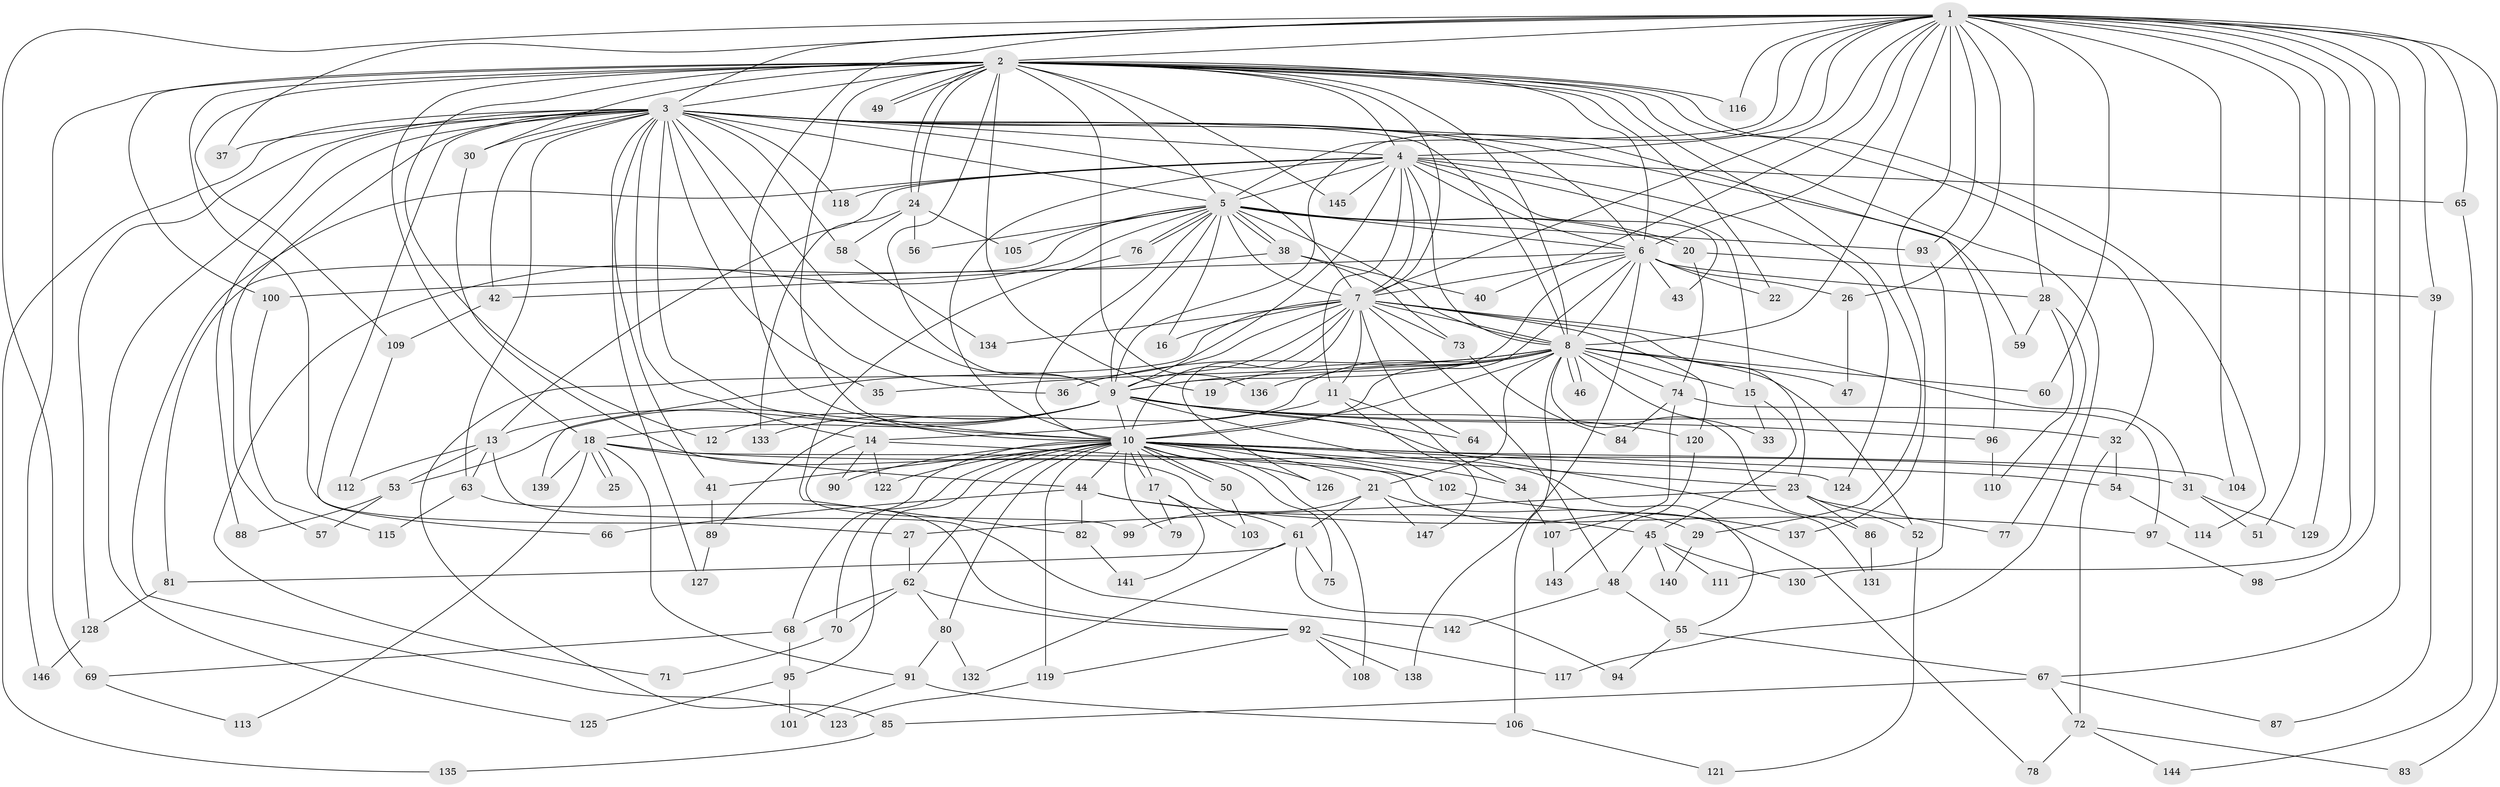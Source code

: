 // Generated by graph-tools (version 1.1) at 2025/11/02/27/25 16:11:03]
// undirected, 147 vertices, 319 edges
graph export_dot {
graph [start="1"]
  node [color=gray90,style=filled];
  1;
  2;
  3;
  4;
  5;
  6;
  7;
  8;
  9;
  10;
  11;
  12;
  13;
  14;
  15;
  16;
  17;
  18;
  19;
  20;
  21;
  22;
  23;
  24;
  25;
  26;
  27;
  28;
  29;
  30;
  31;
  32;
  33;
  34;
  35;
  36;
  37;
  38;
  39;
  40;
  41;
  42;
  43;
  44;
  45;
  46;
  47;
  48;
  49;
  50;
  51;
  52;
  53;
  54;
  55;
  56;
  57;
  58;
  59;
  60;
  61;
  62;
  63;
  64;
  65;
  66;
  67;
  68;
  69;
  70;
  71;
  72;
  73;
  74;
  75;
  76;
  77;
  78;
  79;
  80;
  81;
  82;
  83;
  84;
  85;
  86;
  87;
  88;
  89;
  90;
  91;
  92;
  93;
  94;
  95;
  96;
  97;
  98;
  99;
  100;
  101;
  102;
  103;
  104;
  105;
  106;
  107;
  108;
  109;
  110;
  111;
  112;
  113;
  114;
  115;
  116;
  117;
  118;
  119;
  120;
  121;
  122;
  123;
  124;
  125;
  126;
  127;
  128;
  129;
  130;
  131;
  132;
  133;
  134;
  135;
  136;
  137;
  138;
  139;
  140;
  141;
  142;
  143;
  144;
  145;
  146;
  147;
  1 -- 2;
  1 -- 3;
  1 -- 4;
  1 -- 5;
  1 -- 6;
  1 -- 7;
  1 -- 8;
  1 -- 9;
  1 -- 10;
  1 -- 26;
  1 -- 28;
  1 -- 37;
  1 -- 39;
  1 -- 40;
  1 -- 51;
  1 -- 60;
  1 -- 65;
  1 -- 67;
  1 -- 69;
  1 -- 83;
  1 -- 93;
  1 -- 98;
  1 -- 104;
  1 -- 116;
  1 -- 129;
  1 -- 130;
  1 -- 137;
  2 -- 3;
  2 -- 4;
  2 -- 5;
  2 -- 6;
  2 -- 7;
  2 -- 8;
  2 -- 9;
  2 -- 10;
  2 -- 12;
  2 -- 18;
  2 -- 19;
  2 -- 22;
  2 -- 24;
  2 -- 24;
  2 -- 27;
  2 -- 29;
  2 -- 30;
  2 -- 32;
  2 -- 49;
  2 -- 49;
  2 -- 100;
  2 -- 109;
  2 -- 114;
  2 -- 116;
  2 -- 117;
  2 -- 136;
  2 -- 145;
  2 -- 146;
  3 -- 4;
  3 -- 5;
  3 -- 6;
  3 -- 7;
  3 -- 8;
  3 -- 9;
  3 -- 10;
  3 -- 14;
  3 -- 30;
  3 -- 35;
  3 -- 36;
  3 -- 37;
  3 -- 41;
  3 -- 42;
  3 -- 57;
  3 -- 58;
  3 -- 59;
  3 -- 63;
  3 -- 66;
  3 -- 88;
  3 -- 96;
  3 -- 118;
  3 -- 125;
  3 -- 127;
  3 -- 128;
  3 -- 135;
  4 -- 5;
  4 -- 6;
  4 -- 7;
  4 -- 8;
  4 -- 9;
  4 -- 10;
  4 -- 11;
  4 -- 13;
  4 -- 15;
  4 -- 43;
  4 -- 65;
  4 -- 118;
  4 -- 123;
  4 -- 124;
  4 -- 145;
  5 -- 6;
  5 -- 7;
  5 -- 8;
  5 -- 9;
  5 -- 10;
  5 -- 16;
  5 -- 20;
  5 -- 20;
  5 -- 38;
  5 -- 38;
  5 -- 56;
  5 -- 71;
  5 -- 76;
  5 -- 76;
  5 -- 81;
  5 -- 93;
  5 -- 105;
  6 -- 7;
  6 -- 8;
  6 -- 9;
  6 -- 10;
  6 -- 22;
  6 -- 26;
  6 -- 28;
  6 -- 43;
  6 -- 100;
  6 -- 138;
  7 -- 8;
  7 -- 9;
  7 -- 10;
  7 -- 11;
  7 -- 16;
  7 -- 23;
  7 -- 31;
  7 -- 48;
  7 -- 64;
  7 -- 73;
  7 -- 85;
  7 -- 120;
  7 -- 126;
  7 -- 134;
  7 -- 139;
  8 -- 9;
  8 -- 10;
  8 -- 15;
  8 -- 19;
  8 -- 21;
  8 -- 33;
  8 -- 35;
  8 -- 36;
  8 -- 46;
  8 -- 46;
  8 -- 47;
  8 -- 52;
  8 -- 60;
  8 -- 74;
  8 -- 86;
  8 -- 89;
  8 -- 106;
  8 -- 136;
  9 -- 10;
  9 -- 12;
  9 -- 13;
  9 -- 18;
  9 -- 32;
  9 -- 53;
  9 -- 55;
  9 -- 64;
  9 -- 96;
  9 -- 120;
  9 -- 131;
  9 -- 133;
  10 -- 17;
  10 -- 17;
  10 -- 21;
  10 -- 23;
  10 -- 34;
  10 -- 41;
  10 -- 44;
  10 -- 50;
  10 -- 50;
  10 -- 54;
  10 -- 62;
  10 -- 68;
  10 -- 70;
  10 -- 75;
  10 -- 79;
  10 -- 80;
  10 -- 90;
  10 -- 95;
  10 -- 102;
  10 -- 104;
  10 -- 108;
  10 -- 119;
  10 -- 122;
  10 -- 124;
  10 -- 126;
  11 -- 14;
  11 -- 34;
  11 -- 147;
  13 -- 53;
  13 -- 63;
  13 -- 112;
  13 -- 142;
  14 -- 90;
  14 -- 99;
  14 -- 102;
  14 -- 122;
  15 -- 33;
  15 -- 45;
  17 -- 79;
  17 -- 103;
  17 -- 141;
  18 -- 25;
  18 -- 25;
  18 -- 31;
  18 -- 44;
  18 -- 78;
  18 -- 91;
  18 -- 113;
  18 -- 139;
  20 -- 39;
  20 -- 74;
  21 -- 29;
  21 -- 61;
  21 -- 99;
  21 -- 147;
  23 -- 27;
  23 -- 52;
  23 -- 77;
  23 -- 86;
  24 -- 56;
  24 -- 58;
  24 -- 105;
  24 -- 133;
  26 -- 47;
  27 -- 62;
  28 -- 59;
  28 -- 77;
  28 -- 110;
  29 -- 140;
  30 -- 61;
  31 -- 51;
  31 -- 129;
  32 -- 54;
  32 -- 72;
  34 -- 107;
  38 -- 40;
  38 -- 42;
  38 -- 73;
  39 -- 87;
  41 -- 89;
  42 -- 109;
  44 -- 45;
  44 -- 66;
  44 -- 82;
  44 -- 97;
  45 -- 48;
  45 -- 111;
  45 -- 130;
  45 -- 140;
  48 -- 55;
  48 -- 142;
  50 -- 103;
  52 -- 121;
  53 -- 57;
  53 -- 88;
  54 -- 114;
  55 -- 67;
  55 -- 94;
  58 -- 134;
  61 -- 75;
  61 -- 81;
  61 -- 94;
  61 -- 132;
  62 -- 68;
  62 -- 70;
  62 -- 80;
  62 -- 92;
  63 -- 92;
  63 -- 115;
  65 -- 144;
  67 -- 72;
  67 -- 85;
  67 -- 87;
  68 -- 69;
  68 -- 95;
  69 -- 113;
  70 -- 71;
  72 -- 78;
  72 -- 83;
  72 -- 144;
  73 -- 84;
  74 -- 84;
  74 -- 97;
  74 -- 107;
  76 -- 82;
  80 -- 91;
  80 -- 132;
  81 -- 128;
  82 -- 141;
  85 -- 135;
  86 -- 131;
  89 -- 127;
  91 -- 101;
  91 -- 106;
  92 -- 108;
  92 -- 117;
  92 -- 119;
  92 -- 138;
  93 -- 111;
  95 -- 101;
  95 -- 125;
  96 -- 110;
  97 -- 98;
  100 -- 115;
  102 -- 137;
  106 -- 121;
  107 -- 143;
  109 -- 112;
  119 -- 123;
  120 -- 143;
  128 -- 146;
}
